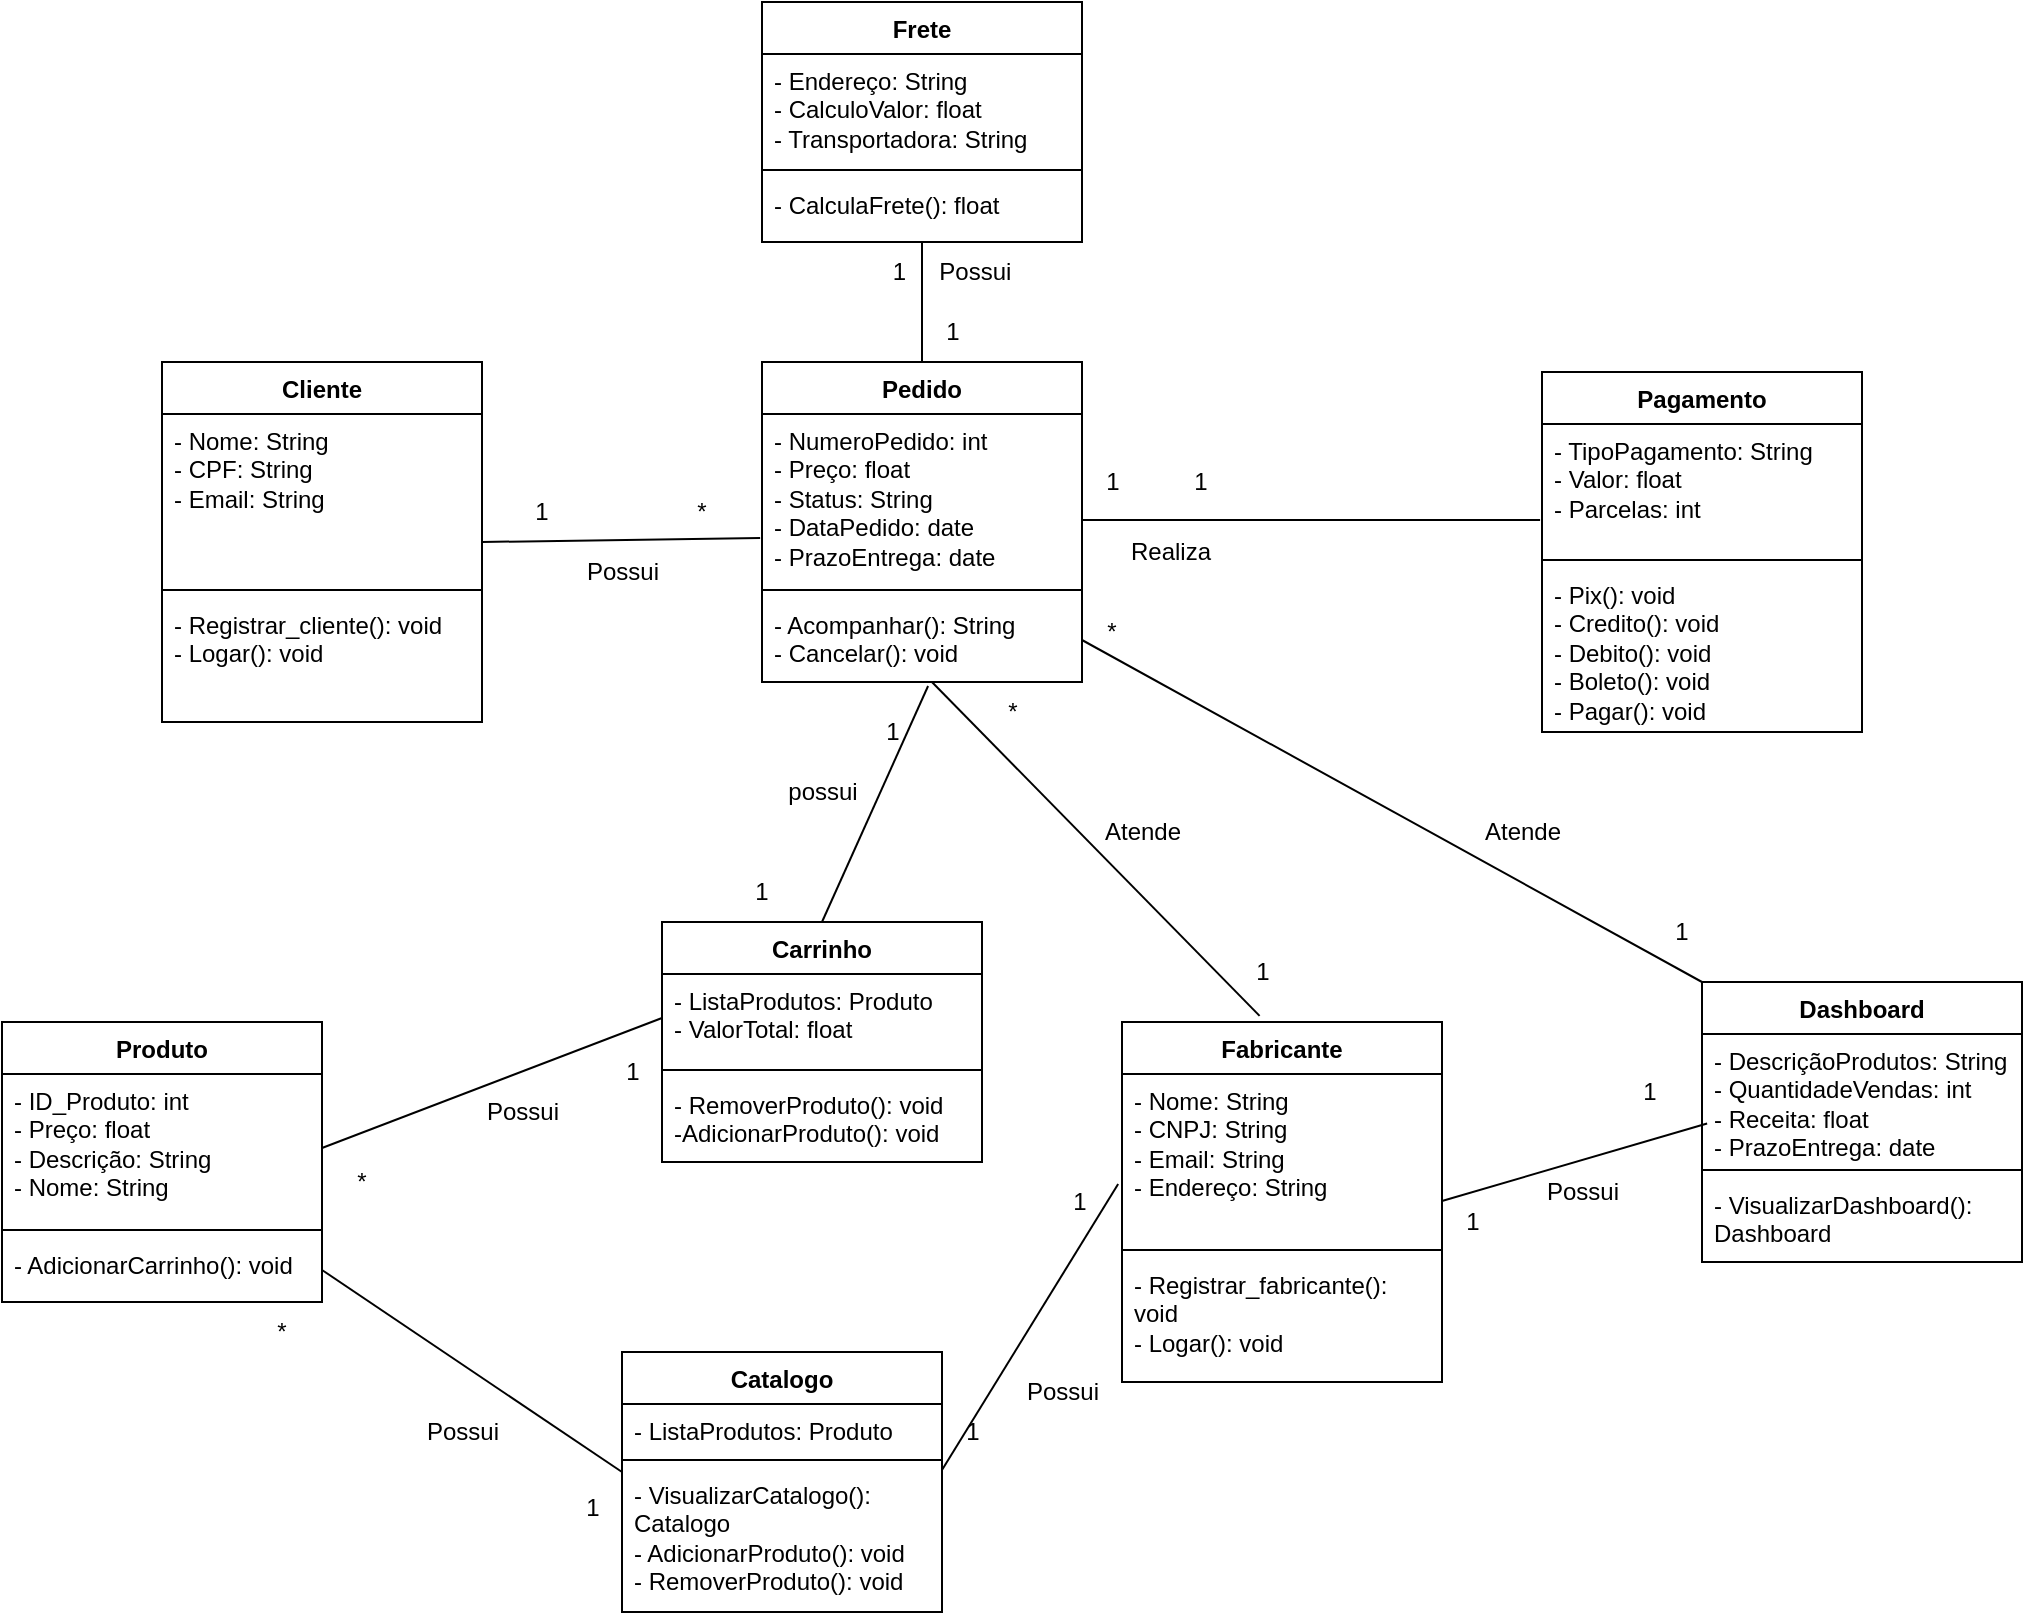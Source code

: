 <mxfile version="21.8.2" type="device">
  <diagram name="Página-1" id="pbq1AMLj1gSzOU1iwHYS">
    <mxGraphModel dx="2620" dy="978" grid="1" gridSize="10" guides="1" tooltips="1" connect="1" arrows="1" fold="1" page="1" pageScale="1" pageWidth="827" pageHeight="1169" math="0" shadow="0">
      <root>
        <mxCell id="0" />
        <mxCell id="1" parent="0" />
        <mxCell id="qandDCtpEQZRR0sazAkG-20" value="Cliente" style="swimlane;fontStyle=1;align=center;verticalAlign=top;childLayout=stackLayout;horizontal=1;startSize=26;horizontalStack=0;resizeParent=1;resizeParentMax=0;resizeLast=0;collapsible=1;marginBottom=0;whiteSpace=wrap;html=1;" parent="1" vertex="1">
          <mxGeometry x="-330" y="190" width="160" height="180" as="geometry" />
        </mxCell>
        <mxCell id="qandDCtpEQZRR0sazAkG-21" value="- Nome: String&lt;br&gt;- CPF: String&lt;br&gt;- Email: String" style="text;strokeColor=none;fillColor=none;align=left;verticalAlign=top;spacingLeft=4;spacingRight=4;overflow=hidden;rotatable=0;points=[[0,0.5],[1,0.5]];portConstraint=eastwest;whiteSpace=wrap;html=1;" parent="qandDCtpEQZRR0sazAkG-20" vertex="1">
          <mxGeometry y="26" width="160" height="84" as="geometry" />
        </mxCell>
        <mxCell id="qandDCtpEQZRR0sazAkG-22" value="" style="line;strokeWidth=1;fillColor=none;align=left;verticalAlign=middle;spacingTop=-1;spacingLeft=3;spacingRight=3;rotatable=0;labelPosition=right;points=[];portConstraint=eastwest;strokeColor=inherit;" parent="qandDCtpEQZRR0sazAkG-20" vertex="1">
          <mxGeometry y="110" width="160" height="8" as="geometry" />
        </mxCell>
        <mxCell id="qandDCtpEQZRR0sazAkG-23" value="- Registrar_cliente(): void&lt;br&gt;- Logar(): void" style="text;strokeColor=none;fillColor=none;align=left;verticalAlign=top;spacingLeft=4;spacingRight=4;overflow=hidden;rotatable=0;points=[[0,0.5],[1,0.5]];portConstraint=eastwest;whiteSpace=wrap;html=1;" parent="qandDCtpEQZRR0sazAkG-20" vertex="1">
          <mxGeometry y="118" width="160" height="62" as="geometry" />
        </mxCell>
        <mxCell id="qandDCtpEQZRR0sazAkG-24" value="Fabricante" style="swimlane;fontStyle=1;align=center;verticalAlign=top;childLayout=stackLayout;horizontal=1;startSize=26;horizontalStack=0;resizeParent=1;resizeParentMax=0;resizeLast=0;collapsible=1;marginBottom=0;whiteSpace=wrap;html=1;" parent="1" vertex="1">
          <mxGeometry x="150" y="520" width="160" height="180" as="geometry" />
        </mxCell>
        <mxCell id="qandDCtpEQZRR0sazAkG-25" value="- Nome: String&lt;br&gt;- CNPJ: String&lt;br&gt;- Email: String&lt;br&gt;- Endereço: String" style="text;strokeColor=none;fillColor=none;align=left;verticalAlign=top;spacingLeft=4;spacingRight=4;overflow=hidden;rotatable=0;points=[[0,0.5],[1,0.5]];portConstraint=eastwest;whiteSpace=wrap;html=1;" parent="qandDCtpEQZRR0sazAkG-24" vertex="1">
          <mxGeometry y="26" width="160" height="84" as="geometry" />
        </mxCell>
        <mxCell id="qandDCtpEQZRR0sazAkG-26" value="" style="line;strokeWidth=1;fillColor=none;align=left;verticalAlign=middle;spacingTop=-1;spacingLeft=3;spacingRight=3;rotatable=0;labelPosition=right;points=[];portConstraint=eastwest;strokeColor=inherit;" parent="qandDCtpEQZRR0sazAkG-24" vertex="1">
          <mxGeometry y="110" width="160" height="8" as="geometry" />
        </mxCell>
        <mxCell id="n9Boxxp4NCEcJIJviEAm-8" value="- Registrar_fabricante(): void&lt;br&gt;- Logar(): void" style="text;strokeColor=none;fillColor=none;align=left;verticalAlign=top;spacingLeft=4;spacingRight=4;overflow=hidden;rotatable=0;points=[[0,0.5],[1,0.5]];portConstraint=eastwest;whiteSpace=wrap;html=1;" parent="qandDCtpEQZRR0sazAkG-24" vertex="1">
          <mxGeometry y="118" width="160" height="62" as="geometry" />
        </mxCell>
        <mxCell id="qandDCtpEQZRR0sazAkG-29" value="Pedido&lt;br&gt;" style="swimlane;fontStyle=1;align=center;verticalAlign=top;childLayout=stackLayout;horizontal=1;startSize=26;horizontalStack=0;resizeParent=1;resizeParentMax=0;resizeLast=0;collapsible=1;marginBottom=0;whiteSpace=wrap;html=1;" parent="1" vertex="1">
          <mxGeometry x="-30" y="190" width="160" height="160" as="geometry" />
        </mxCell>
        <mxCell id="qandDCtpEQZRR0sazAkG-30" value="- NumeroPedido: int&lt;br&gt;- Preço: float&lt;br&gt;- Status: String&lt;br&gt;- DataPedido: date&lt;br&gt;- PrazoEntrega: date" style="text;strokeColor=none;fillColor=none;align=left;verticalAlign=top;spacingLeft=4;spacingRight=4;overflow=hidden;rotatable=0;points=[[0,0.5],[1,0.5]];portConstraint=eastwest;whiteSpace=wrap;html=1;" parent="qandDCtpEQZRR0sazAkG-29" vertex="1">
          <mxGeometry y="26" width="160" height="84" as="geometry" />
        </mxCell>
        <mxCell id="qandDCtpEQZRR0sazAkG-31" value="" style="line;strokeWidth=1;fillColor=none;align=left;verticalAlign=middle;spacingTop=-1;spacingLeft=3;spacingRight=3;rotatable=0;labelPosition=right;points=[];portConstraint=eastwest;strokeColor=inherit;" parent="qandDCtpEQZRR0sazAkG-29" vertex="1">
          <mxGeometry y="110" width="160" height="8" as="geometry" />
        </mxCell>
        <mxCell id="qandDCtpEQZRR0sazAkG-32" value="- Acompanhar(): String&lt;br&gt;- Cancelar(): void" style="text;strokeColor=none;fillColor=none;align=left;verticalAlign=top;spacingLeft=4;spacingRight=4;overflow=hidden;rotatable=0;points=[[0,0.5],[1,0.5]];portConstraint=eastwest;whiteSpace=wrap;html=1;" parent="qandDCtpEQZRR0sazAkG-29" vertex="1">
          <mxGeometry y="118" width="160" height="42" as="geometry" />
        </mxCell>
        <mxCell id="qandDCtpEQZRR0sazAkG-34" value="Produto" style="swimlane;fontStyle=1;align=center;verticalAlign=top;childLayout=stackLayout;horizontal=1;startSize=26;horizontalStack=0;resizeParent=1;resizeParentMax=0;resizeLast=0;collapsible=1;marginBottom=0;whiteSpace=wrap;html=1;" parent="1" vertex="1">
          <mxGeometry x="-410" y="520" width="160" height="140" as="geometry" />
        </mxCell>
        <mxCell id="qandDCtpEQZRR0sazAkG-35" value="- ID_Produto: int&lt;br&gt;- Preço: float&lt;br&gt;- Descrição: String&lt;br&gt;- Nome: String" style="text;strokeColor=none;fillColor=none;align=left;verticalAlign=top;spacingLeft=4;spacingRight=4;overflow=hidden;rotatable=0;points=[[0,0.5],[1,0.5]];portConstraint=eastwest;whiteSpace=wrap;html=1;" parent="qandDCtpEQZRR0sazAkG-34" vertex="1">
          <mxGeometry y="26" width="160" height="74" as="geometry" />
        </mxCell>
        <mxCell id="qandDCtpEQZRR0sazAkG-36" value="" style="line;strokeWidth=1;fillColor=none;align=left;verticalAlign=middle;spacingTop=-1;spacingLeft=3;spacingRight=3;rotatable=0;labelPosition=right;points=[];portConstraint=eastwest;strokeColor=inherit;" parent="qandDCtpEQZRR0sazAkG-34" vertex="1">
          <mxGeometry y="100" width="160" height="8" as="geometry" />
        </mxCell>
        <mxCell id="qandDCtpEQZRR0sazAkG-37" value="- AdicionarCarrinho(): void" style="text;strokeColor=none;fillColor=none;align=left;verticalAlign=top;spacingLeft=4;spacingRight=4;overflow=hidden;rotatable=0;points=[[0,0.5],[1,0.5]];portConstraint=eastwest;whiteSpace=wrap;html=1;" parent="qandDCtpEQZRR0sazAkG-34" vertex="1">
          <mxGeometry y="108" width="160" height="32" as="geometry" />
        </mxCell>
        <mxCell id="qandDCtpEQZRR0sazAkG-38" value="Catalogo" style="swimlane;fontStyle=1;align=center;verticalAlign=top;childLayout=stackLayout;horizontal=1;startSize=26;horizontalStack=0;resizeParent=1;resizeParentMax=0;resizeLast=0;collapsible=1;marginBottom=0;whiteSpace=wrap;html=1;" parent="1" vertex="1">
          <mxGeometry x="-100" y="685" width="160" height="130" as="geometry" />
        </mxCell>
        <mxCell id="qandDCtpEQZRR0sazAkG-39" value="- ListaProdutos: Produto" style="text;strokeColor=none;fillColor=none;align=left;verticalAlign=top;spacingLeft=4;spacingRight=4;overflow=hidden;rotatable=0;points=[[0,0.5],[1,0.5]];portConstraint=eastwest;whiteSpace=wrap;html=1;" parent="qandDCtpEQZRR0sazAkG-38" vertex="1">
          <mxGeometry y="26" width="160" height="24" as="geometry" />
        </mxCell>
        <mxCell id="qandDCtpEQZRR0sazAkG-40" value="" style="line;strokeWidth=1;fillColor=none;align=left;verticalAlign=middle;spacingTop=-1;spacingLeft=3;spacingRight=3;rotatable=0;labelPosition=right;points=[];portConstraint=eastwest;strokeColor=inherit;" parent="qandDCtpEQZRR0sazAkG-38" vertex="1">
          <mxGeometry y="50" width="160" height="8" as="geometry" />
        </mxCell>
        <mxCell id="qandDCtpEQZRR0sazAkG-41" value="- VisualizarCatalogo(): Catalogo&lt;br&gt;- AdicionarProduto(): void&lt;br&gt;- RemoverProduto(): void" style="text;strokeColor=none;fillColor=none;align=left;verticalAlign=top;spacingLeft=4;spacingRight=4;overflow=hidden;rotatable=0;points=[[0,0.5],[1,0.5]];portConstraint=eastwest;whiteSpace=wrap;html=1;" parent="qandDCtpEQZRR0sazAkG-38" vertex="1">
          <mxGeometry y="58" width="160" height="72" as="geometry" />
        </mxCell>
        <mxCell id="qandDCtpEQZRR0sazAkG-42" value="Dashboard" style="swimlane;fontStyle=1;align=center;verticalAlign=top;childLayout=stackLayout;horizontal=1;startSize=26;horizontalStack=0;resizeParent=1;resizeParentMax=0;resizeLast=0;collapsible=1;marginBottom=0;whiteSpace=wrap;html=1;" parent="1" vertex="1">
          <mxGeometry x="440" y="500" width="160" height="140" as="geometry" />
        </mxCell>
        <mxCell id="qandDCtpEQZRR0sazAkG-43" value="- DescriçãoProdutos: String&lt;br&gt;- QuantidadeVendas: int&lt;br&gt;- Receita: float&lt;br&gt;- PrazoEntrega: date" style="text;strokeColor=none;fillColor=none;align=left;verticalAlign=top;spacingLeft=4;spacingRight=4;overflow=hidden;rotatable=0;points=[[0,0.5],[1,0.5]];portConstraint=eastwest;whiteSpace=wrap;html=1;" parent="qandDCtpEQZRR0sazAkG-42" vertex="1">
          <mxGeometry y="26" width="160" height="64" as="geometry" />
        </mxCell>
        <mxCell id="qandDCtpEQZRR0sazAkG-44" value="" style="line;strokeWidth=1;fillColor=none;align=left;verticalAlign=middle;spacingTop=-1;spacingLeft=3;spacingRight=3;rotatable=0;labelPosition=right;points=[];portConstraint=eastwest;strokeColor=inherit;" parent="qandDCtpEQZRR0sazAkG-42" vertex="1">
          <mxGeometry y="90" width="160" height="8" as="geometry" />
        </mxCell>
        <mxCell id="qandDCtpEQZRR0sazAkG-45" value="- VisualizarDashboard(): Dashboard" style="text;strokeColor=none;fillColor=none;align=left;verticalAlign=top;spacingLeft=4;spacingRight=4;overflow=hidden;rotatable=0;points=[[0,0.5],[1,0.5]];portConstraint=eastwest;whiteSpace=wrap;html=1;" parent="qandDCtpEQZRR0sazAkG-42" vertex="1">
          <mxGeometry y="98" width="160" height="42" as="geometry" />
        </mxCell>
        <mxCell id="qandDCtpEQZRR0sazAkG-46" value="Pagamento" style="swimlane;fontStyle=1;align=center;verticalAlign=top;childLayout=stackLayout;horizontal=1;startSize=26;horizontalStack=0;resizeParent=1;resizeParentMax=0;resizeLast=0;collapsible=1;marginBottom=0;whiteSpace=wrap;html=1;" parent="1" vertex="1">
          <mxGeometry x="360" y="195" width="160" height="180" as="geometry">
            <mxRectangle x="380" y="290" width="100" height="30" as="alternateBounds" />
          </mxGeometry>
        </mxCell>
        <mxCell id="qandDCtpEQZRR0sazAkG-47" value="- TipoPagamento: String&lt;br&gt;- Valor: float&lt;br&gt;- Parcelas: int" style="text;strokeColor=none;fillColor=none;align=left;verticalAlign=top;spacingLeft=4;spacingRight=4;overflow=hidden;rotatable=0;points=[[0,0.5],[1,0.5]];portConstraint=eastwest;whiteSpace=wrap;html=1;" parent="qandDCtpEQZRR0sazAkG-46" vertex="1">
          <mxGeometry y="26" width="160" height="64" as="geometry" />
        </mxCell>
        <mxCell id="qandDCtpEQZRR0sazAkG-48" value="" style="line;strokeWidth=1;fillColor=none;align=left;verticalAlign=middle;spacingTop=-1;spacingLeft=3;spacingRight=3;rotatable=0;labelPosition=right;points=[];portConstraint=eastwest;strokeColor=inherit;" parent="qandDCtpEQZRR0sazAkG-46" vertex="1">
          <mxGeometry y="90" width="160" height="8" as="geometry" />
        </mxCell>
        <mxCell id="qandDCtpEQZRR0sazAkG-49" value="- Pix(): void&lt;br&gt;- Credito(): void&lt;br&gt;- Debito(): void&lt;br&gt;- Boleto(): void&lt;br&gt;- Pagar(): void" style="text;strokeColor=none;fillColor=none;align=left;verticalAlign=top;spacingLeft=4;spacingRight=4;overflow=hidden;rotatable=0;points=[[0,0.5],[1,0.5]];portConstraint=eastwest;whiteSpace=wrap;html=1;" parent="qandDCtpEQZRR0sazAkG-46" vertex="1">
          <mxGeometry y="98" width="160" height="82" as="geometry" />
        </mxCell>
        <mxCell id="qandDCtpEQZRR0sazAkG-66" value="Frete" style="swimlane;fontStyle=1;align=center;verticalAlign=top;childLayout=stackLayout;horizontal=1;startSize=26;horizontalStack=0;resizeParent=1;resizeParentMax=0;resizeLast=0;collapsible=1;marginBottom=0;whiteSpace=wrap;html=1;" parent="1" vertex="1">
          <mxGeometry x="-30" y="10" width="160" height="120" as="geometry" />
        </mxCell>
        <mxCell id="qandDCtpEQZRR0sazAkG-67" value="- Endereço: String&lt;br&gt;- CalculoValor: float&lt;br&gt;- Transportadora: String" style="text;strokeColor=none;fillColor=none;align=left;verticalAlign=top;spacingLeft=4;spacingRight=4;overflow=hidden;rotatable=0;points=[[0,0.5],[1,0.5]];portConstraint=eastwest;whiteSpace=wrap;html=1;" parent="qandDCtpEQZRR0sazAkG-66" vertex="1">
          <mxGeometry y="26" width="160" height="54" as="geometry" />
        </mxCell>
        <mxCell id="qandDCtpEQZRR0sazAkG-68" value="" style="line;strokeWidth=1;fillColor=none;align=left;verticalAlign=middle;spacingTop=-1;spacingLeft=3;spacingRight=3;rotatable=0;labelPosition=right;points=[];portConstraint=eastwest;strokeColor=inherit;" parent="qandDCtpEQZRR0sazAkG-66" vertex="1">
          <mxGeometry y="80" width="160" height="8" as="geometry" />
        </mxCell>
        <mxCell id="qandDCtpEQZRR0sazAkG-69" value="- CalculaFrete(): float" style="text;strokeColor=none;fillColor=none;align=left;verticalAlign=top;spacingLeft=4;spacingRight=4;overflow=hidden;rotatable=0;points=[[0,0.5],[1,0.5]];portConstraint=eastwest;whiteSpace=wrap;html=1;" parent="qandDCtpEQZRR0sazAkG-66" vertex="1">
          <mxGeometry y="88" width="160" height="32" as="geometry" />
        </mxCell>
        <mxCell id="qandDCtpEQZRR0sazAkG-70" value="Carrinho" style="swimlane;fontStyle=1;align=center;verticalAlign=top;childLayout=stackLayout;horizontal=1;startSize=26;horizontalStack=0;resizeParent=1;resizeParentMax=0;resizeLast=0;collapsible=1;marginBottom=0;whiteSpace=wrap;html=1;" parent="1" vertex="1">
          <mxGeometry x="-80" y="470" width="160" height="120" as="geometry" />
        </mxCell>
        <mxCell id="qandDCtpEQZRR0sazAkG-71" value="- ListaProdutos: Produto&lt;br&gt;- ValorTotal: float" style="text;strokeColor=none;fillColor=none;align=left;verticalAlign=top;spacingLeft=4;spacingRight=4;overflow=hidden;rotatable=0;points=[[0,0.5],[1,0.5]];portConstraint=eastwest;whiteSpace=wrap;html=1;" parent="qandDCtpEQZRR0sazAkG-70" vertex="1">
          <mxGeometry y="26" width="160" height="44" as="geometry" />
        </mxCell>
        <mxCell id="qandDCtpEQZRR0sazAkG-72" value="" style="line;strokeWidth=1;fillColor=none;align=left;verticalAlign=middle;spacingTop=-1;spacingLeft=3;spacingRight=3;rotatable=0;labelPosition=right;points=[];portConstraint=eastwest;strokeColor=inherit;" parent="qandDCtpEQZRR0sazAkG-70" vertex="1">
          <mxGeometry y="70" width="160" height="8" as="geometry" />
        </mxCell>
        <mxCell id="qandDCtpEQZRR0sazAkG-73" value="- RemoverProduto(): void&lt;br&gt;-AdicionarProduto(): void" style="text;strokeColor=none;fillColor=none;align=left;verticalAlign=top;spacingLeft=4;spacingRight=4;overflow=hidden;rotatable=0;points=[[0,0.5],[1,0.5]];portConstraint=eastwest;whiteSpace=wrap;html=1;" parent="qandDCtpEQZRR0sazAkG-70" vertex="1">
          <mxGeometry y="78" width="160" height="42" as="geometry" />
        </mxCell>
        <mxCell id="qandDCtpEQZRR0sazAkG-74" value="" style="endArrow=none;html=1;rounded=0;exitX=0.5;exitY=0;exitDx=0;exitDy=0;" parent="1" source="qandDCtpEQZRR0sazAkG-29" edge="1">
          <mxGeometry width="50" height="50" relative="1" as="geometry">
            <mxPoint x="20" y="100" as="sourcePoint" />
            <mxPoint x="50" y="130" as="targetPoint" />
          </mxGeometry>
        </mxCell>
        <mxCell id="qandDCtpEQZRR0sazAkG-75" value="" style="endArrow=none;html=1;rounded=0;exitX=-0.012;exitY=0.738;exitDx=0;exitDy=0;entryX=0.994;entryY=0.762;entryDx=0;entryDy=0;entryPerimeter=0;exitPerimeter=0;" parent="1" edge="1">
          <mxGeometry width="50" height="50" relative="1" as="geometry">
            <mxPoint x="-30.92" y="277.992" as="sourcePoint" />
            <mxPoint x="-169.96" y="280.008" as="targetPoint" />
          </mxGeometry>
        </mxCell>
        <mxCell id="qandDCtpEQZRR0sazAkG-76" value="" style="endArrow=none;html=1;rounded=0;entryX=-0.006;entryY=0.75;entryDx=0;entryDy=0;entryPerimeter=0;" parent="1" target="qandDCtpEQZRR0sazAkG-47" edge="1">
          <mxGeometry width="50" height="50" relative="1" as="geometry">
            <mxPoint x="130" y="269" as="sourcePoint" />
            <mxPoint x="60" y="140" as="targetPoint" />
          </mxGeometry>
        </mxCell>
        <mxCell id="qandDCtpEQZRR0sazAkG-77" value="" style="endArrow=none;html=1;rounded=0;exitX=0.531;exitY=1;exitDx=0;exitDy=0;exitPerimeter=0;entryX=0.43;entryY=-0.017;entryDx=0;entryDy=0;entryPerimeter=0;" parent="1" source="qandDCtpEQZRR0sazAkG-32" edge="1" target="qandDCtpEQZRR0sazAkG-24">
          <mxGeometry width="50" height="50" relative="1" as="geometry">
            <mxPoint x="140" y="279" as="sourcePoint" />
            <mxPoint x="210" y="460" as="targetPoint" />
          </mxGeometry>
        </mxCell>
        <mxCell id="qandDCtpEQZRR0sazAkG-78" value="" style="endArrow=none;html=1;rounded=0;entryX=1;entryY=0.5;entryDx=0;entryDy=0;exitX=0;exitY=0.5;exitDx=0;exitDy=0;" parent="1" source="qandDCtpEQZRR0sazAkG-71" target="qandDCtpEQZRR0sazAkG-35" edge="1">
          <mxGeometry width="50" height="50" relative="1" as="geometry">
            <mxPoint x="-139" y="514" as="sourcePoint" />
            <mxPoint x="-140" y="600" as="targetPoint" />
          </mxGeometry>
        </mxCell>
        <mxCell id="qandDCtpEQZRR0sazAkG-79" value="" style="endArrow=none;html=1;rounded=0;entryX=0.5;entryY=0;entryDx=0;entryDy=0;exitX=0.519;exitY=1.048;exitDx=0;exitDy=0;exitPerimeter=0;" parent="1" source="qandDCtpEQZRR0sazAkG-32" target="qandDCtpEQZRR0sazAkG-70" edge="1">
          <mxGeometry width="50" height="50" relative="1" as="geometry">
            <mxPoint x="65" y="360" as="sourcePoint" />
            <mxPoint x="210" y="466" as="targetPoint" />
          </mxGeometry>
        </mxCell>
        <mxCell id="qandDCtpEQZRR0sazAkG-80" value="" style="endArrow=none;html=1;rounded=0;entryX=0.016;entryY=0.699;entryDx=0;entryDy=0;exitX=1;exitY=0.756;exitDx=0;exitDy=0;exitPerimeter=0;entryPerimeter=0;" parent="1" target="qandDCtpEQZRR0sazAkG-43" edge="1" source="qandDCtpEQZRR0sazAkG-25">
          <mxGeometry width="50" height="50" relative="1" as="geometry">
            <mxPoint x="230" y="640" as="sourcePoint" />
            <mxPoint x="210" y="678" as="targetPoint" />
          </mxGeometry>
        </mxCell>
        <mxCell id="qandDCtpEQZRR0sazAkG-81" value="" style="endArrow=none;html=1;rounded=0;entryX=0;entryY=0.028;entryDx=0;entryDy=0;exitX=1;exitY=0.5;exitDx=0;exitDy=0;entryPerimeter=0;" parent="1" source="qandDCtpEQZRR0sazAkG-37" target="qandDCtpEQZRR0sazAkG-41" edge="1">
          <mxGeometry width="50" height="50" relative="1" as="geometry">
            <mxPoint x="63" y="362" as="sourcePoint" />
            <mxPoint x="10" y="480" as="targetPoint" />
          </mxGeometry>
        </mxCell>
        <mxCell id="qandDCtpEQZRR0sazAkG-82" value="" style="endArrow=none;html=1;rounded=0;entryX=-0.012;entryY=0.655;entryDx=0;entryDy=0;exitX=1;exitY=0.014;exitDx=0;exitDy=0;entryPerimeter=0;exitPerimeter=0;" parent="1" source="qandDCtpEQZRR0sazAkG-41" target="qandDCtpEQZRR0sazAkG-25" edge="1">
          <mxGeometry width="50" height="50" relative="1" as="geometry">
            <mxPoint x="80" y="694" as="sourcePoint" />
            <mxPoint x="167" y="620" as="targetPoint" />
          </mxGeometry>
        </mxCell>
        <mxCell id="qandDCtpEQZRR0sazAkG-83" value="1" style="text;html=1;strokeColor=none;fillColor=none;align=center;verticalAlign=middle;whiteSpace=wrap;rounded=0;" parent="1" vertex="1">
          <mxGeometry x="-170" y="250" width="60" height="30" as="geometry" />
        </mxCell>
        <mxCell id="qandDCtpEQZRR0sazAkG-86" value="1&amp;nbsp; &amp;nbsp; &amp;nbsp;Possui" style="text;html=1;strokeColor=none;fillColor=none;align=center;verticalAlign=middle;whiteSpace=wrap;rounded=0;" parent="1" vertex="1">
          <mxGeometry x="-10" y="130" width="150" height="30" as="geometry" />
        </mxCell>
        <mxCell id="qandDCtpEQZRR0sazAkG-88" value="1" style="text;html=1;strokeColor=none;fillColor=none;align=center;verticalAlign=middle;whiteSpace=wrap;rounded=0;" parent="1" vertex="1">
          <mxGeometry x="-50" y="450" width="40" height="10" as="geometry" />
        </mxCell>
        <mxCell id="qandDCtpEQZRR0sazAkG-89" value="1" style="text;html=1;strokeColor=none;fillColor=none;align=center;verticalAlign=middle;whiteSpace=wrap;rounded=0;" parent="1" vertex="1">
          <mxGeometry x="394" y="540" width="40" height="30" as="geometry" />
        </mxCell>
        <mxCell id="qandDCtpEQZRR0sazAkG-90" value="*" style="text;html=1;strokeColor=none;fillColor=none;align=center;verticalAlign=middle;whiteSpace=wrap;rounded=0;" parent="1" vertex="1">
          <mxGeometry x="-250" y="595" width="40" height="10" as="geometry" />
        </mxCell>
        <mxCell id="qandDCtpEQZRR0sazAkG-91" value="*" style="text;html=1;strokeColor=none;fillColor=none;align=center;verticalAlign=middle;whiteSpace=wrap;rounded=0;" parent="1" vertex="1">
          <mxGeometry x="-340" y="660" width="140" height="30" as="geometry" />
        </mxCell>
        <mxCell id="qandDCtpEQZRR0sazAkG-92" value="1" style="text;html=1;strokeColor=none;fillColor=none;align=center;verticalAlign=middle;whiteSpace=wrap;rounded=0;" parent="1" vertex="1">
          <mxGeometry x="114" y="600" width="30" height="20" as="geometry" />
        </mxCell>
        <mxCell id="J_AtW-fNFrZDu0-3VNVR-1" value="1" style="text;html=1;align=center;verticalAlign=middle;resizable=0;points=[];autosize=1;strokeColor=none;fillColor=none;" parent="1" vertex="1">
          <mxGeometry x="50" y="160" width="30" height="30" as="geometry" />
        </mxCell>
        <mxCell id="J_AtW-fNFrZDu0-3VNVR-5" value="1" style="text;html=1;align=center;verticalAlign=middle;resizable=0;points=[];autosize=1;strokeColor=none;fillColor=none;" parent="1" vertex="1">
          <mxGeometry x="130" y="235" width="30" height="30" as="geometry" />
        </mxCell>
        <mxCell id="J_AtW-fNFrZDu0-3VNVR-6" value="1" style="text;html=1;align=center;verticalAlign=middle;resizable=0;points=[];autosize=1;strokeColor=none;fillColor=none;" parent="1" vertex="1">
          <mxGeometry x="174" y="235" width="30" height="30" as="geometry" />
        </mxCell>
        <mxCell id="J_AtW-fNFrZDu0-3VNVR-7" value="Realiza" style="text;html=1;align=center;verticalAlign=middle;resizable=0;points=[];autosize=1;strokeColor=none;fillColor=none;" parent="1" vertex="1">
          <mxGeometry x="144" y="270" width="60" height="30" as="geometry" />
        </mxCell>
        <mxCell id="J_AtW-fNFrZDu0-3VNVR-8" value="*" style="text;html=1;strokeColor=none;fillColor=none;align=center;verticalAlign=middle;whiteSpace=wrap;rounded=0;" parent="1" vertex="1">
          <mxGeometry x="-90" y="250" width="60" height="30" as="geometry" />
        </mxCell>
        <mxCell id="J_AtW-fNFrZDu0-3VNVR-9" value="Possui" style="text;html=1;align=center;verticalAlign=middle;resizable=0;points=[];autosize=1;strokeColor=none;fillColor=none;" parent="1" vertex="1">
          <mxGeometry x="-130" y="280" width="60" height="30" as="geometry" />
        </mxCell>
        <mxCell id="J_AtW-fNFrZDu0-3VNVR-10" value="*" style="text;html=1;align=center;verticalAlign=middle;resizable=0;points=[];autosize=1;strokeColor=none;fillColor=none;" parent="1" vertex="1">
          <mxGeometry x="80" y="350" width="30" height="30" as="geometry" />
        </mxCell>
        <mxCell id="J_AtW-fNFrZDu0-3VNVR-11" value="1" style="text;html=1;align=center;verticalAlign=middle;resizable=0;points=[];autosize=1;strokeColor=none;fillColor=none;" parent="1" vertex="1">
          <mxGeometry x="205" y="480" width="30" height="30" as="geometry" />
        </mxCell>
        <mxCell id="J_AtW-fNFrZDu0-3VNVR-12" value="Atende" style="text;html=1;align=center;verticalAlign=middle;resizable=0;points=[];autosize=1;strokeColor=none;fillColor=none;" parent="1" vertex="1">
          <mxGeometry x="130" y="410" width="60" height="30" as="geometry" />
        </mxCell>
        <mxCell id="J_AtW-fNFrZDu0-3VNVR-14" value="1" style="text;html=1;align=center;verticalAlign=middle;resizable=0;points=[];autosize=1;strokeColor=none;fillColor=none;" parent="1" vertex="1">
          <mxGeometry x="20" y="360" width="30" height="30" as="geometry" />
        </mxCell>
        <mxCell id="J_AtW-fNFrZDu0-3VNVR-15" value="possui" style="text;html=1;align=center;verticalAlign=middle;resizable=0;points=[];autosize=1;strokeColor=none;fillColor=none;" parent="1" vertex="1">
          <mxGeometry x="-30" y="390" width="60" height="30" as="geometry" />
        </mxCell>
        <mxCell id="J_AtW-fNFrZDu0-3VNVR-16" value="1" style="text;html=1;align=center;verticalAlign=middle;resizable=0;points=[];autosize=1;strokeColor=none;fillColor=none;" parent="1" vertex="1">
          <mxGeometry x="60" y="710" width="30" height="30" as="geometry" />
        </mxCell>
        <mxCell id="J_AtW-fNFrZDu0-3VNVR-17" value="Possui" style="text;html=1;align=center;verticalAlign=middle;resizable=0;points=[];autosize=1;strokeColor=none;fillColor=none;" parent="1" vertex="1">
          <mxGeometry x="90" y="690" width="60" height="30" as="geometry" />
        </mxCell>
        <mxCell id="J_AtW-fNFrZDu0-3VNVR-18" value="1" style="text;html=1;align=center;verticalAlign=middle;resizable=0;points=[];autosize=1;strokeColor=none;fillColor=none;" parent="1" vertex="1">
          <mxGeometry x="310" y="605" width="30" height="30" as="geometry" />
        </mxCell>
        <mxCell id="J_AtW-fNFrZDu0-3VNVR-20" value="Possui" style="text;html=1;align=center;verticalAlign=middle;resizable=0;points=[];autosize=1;strokeColor=none;fillColor=none;" parent="1" vertex="1">
          <mxGeometry x="350" y="590" width="60" height="30" as="geometry" />
        </mxCell>
        <mxCell id="J_AtW-fNFrZDu0-3VNVR-21" value="1" style="text;html=1;align=center;verticalAlign=middle;resizable=0;points=[];autosize=1;strokeColor=none;fillColor=none;" parent="1" vertex="1">
          <mxGeometry x="-130" y="748" width="30" height="30" as="geometry" />
        </mxCell>
        <mxCell id="J_AtW-fNFrZDu0-3VNVR-22" value="Possui" style="text;html=1;align=center;verticalAlign=middle;resizable=0;points=[];autosize=1;strokeColor=none;fillColor=none;" parent="1" vertex="1">
          <mxGeometry x="-210" y="710" width="60" height="30" as="geometry" />
        </mxCell>
        <mxCell id="J_AtW-fNFrZDu0-3VNVR-23" value="1" style="text;html=1;align=center;verticalAlign=middle;resizable=0;points=[];autosize=1;strokeColor=none;fillColor=none;" parent="1" vertex="1">
          <mxGeometry x="-110" y="530" width="30" height="30" as="geometry" />
        </mxCell>
        <mxCell id="J_AtW-fNFrZDu0-3VNVR-24" value="Possui" style="text;html=1;align=center;verticalAlign=middle;resizable=0;points=[];autosize=1;strokeColor=none;fillColor=none;" parent="1" vertex="1">
          <mxGeometry x="-180" y="550" width="60" height="30" as="geometry" />
        </mxCell>
        <mxCell id="slXxD__cyjd4a-WZLZBA-2" value="" style="endArrow=none;html=1;rounded=0;exitX=1;exitY=0.5;exitDx=0;exitDy=0;entryX=0;entryY=0;entryDx=0;entryDy=0;" edge="1" parent="1" source="qandDCtpEQZRR0sazAkG-32" target="qandDCtpEQZRR0sazAkG-42">
          <mxGeometry width="50" height="50" relative="1" as="geometry">
            <mxPoint x="208" y="363" as="sourcePoint" />
            <mxPoint x="372" y="530" as="targetPoint" />
          </mxGeometry>
        </mxCell>
        <mxCell id="slXxD__cyjd4a-WZLZBA-3" value="1" style="text;html=1;strokeColor=none;fillColor=none;align=center;verticalAlign=middle;whiteSpace=wrap;rounded=0;" vertex="1" parent="1">
          <mxGeometry x="410" y="460" width="40" height="30" as="geometry" />
        </mxCell>
        <mxCell id="slXxD__cyjd4a-WZLZBA-4" value="*" style="text;html=1;strokeColor=none;fillColor=none;align=center;verticalAlign=middle;whiteSpace=wrap;rounded=0;" vertex="1" parent="1">
          <mxGeometry x="125" y="310" width="40" height="30" as="geometry" />
        </mxCell>
        <mxCell id="slXxD__cyjd4a-WZLZBA-5" value="Atende" style="text;html=1;align=center;verticalAlign=middle;resizable=0;points=[];autosize=1;strokeColor=none;fillColor=none;" vertex="1" parent="1">
          <mxGeometry x="320" y="410" width="60" height="30" as="geometry" />
        </mxCell>
      </root>
    </mxGraphModel>
  </diagram>
</mxfile>

